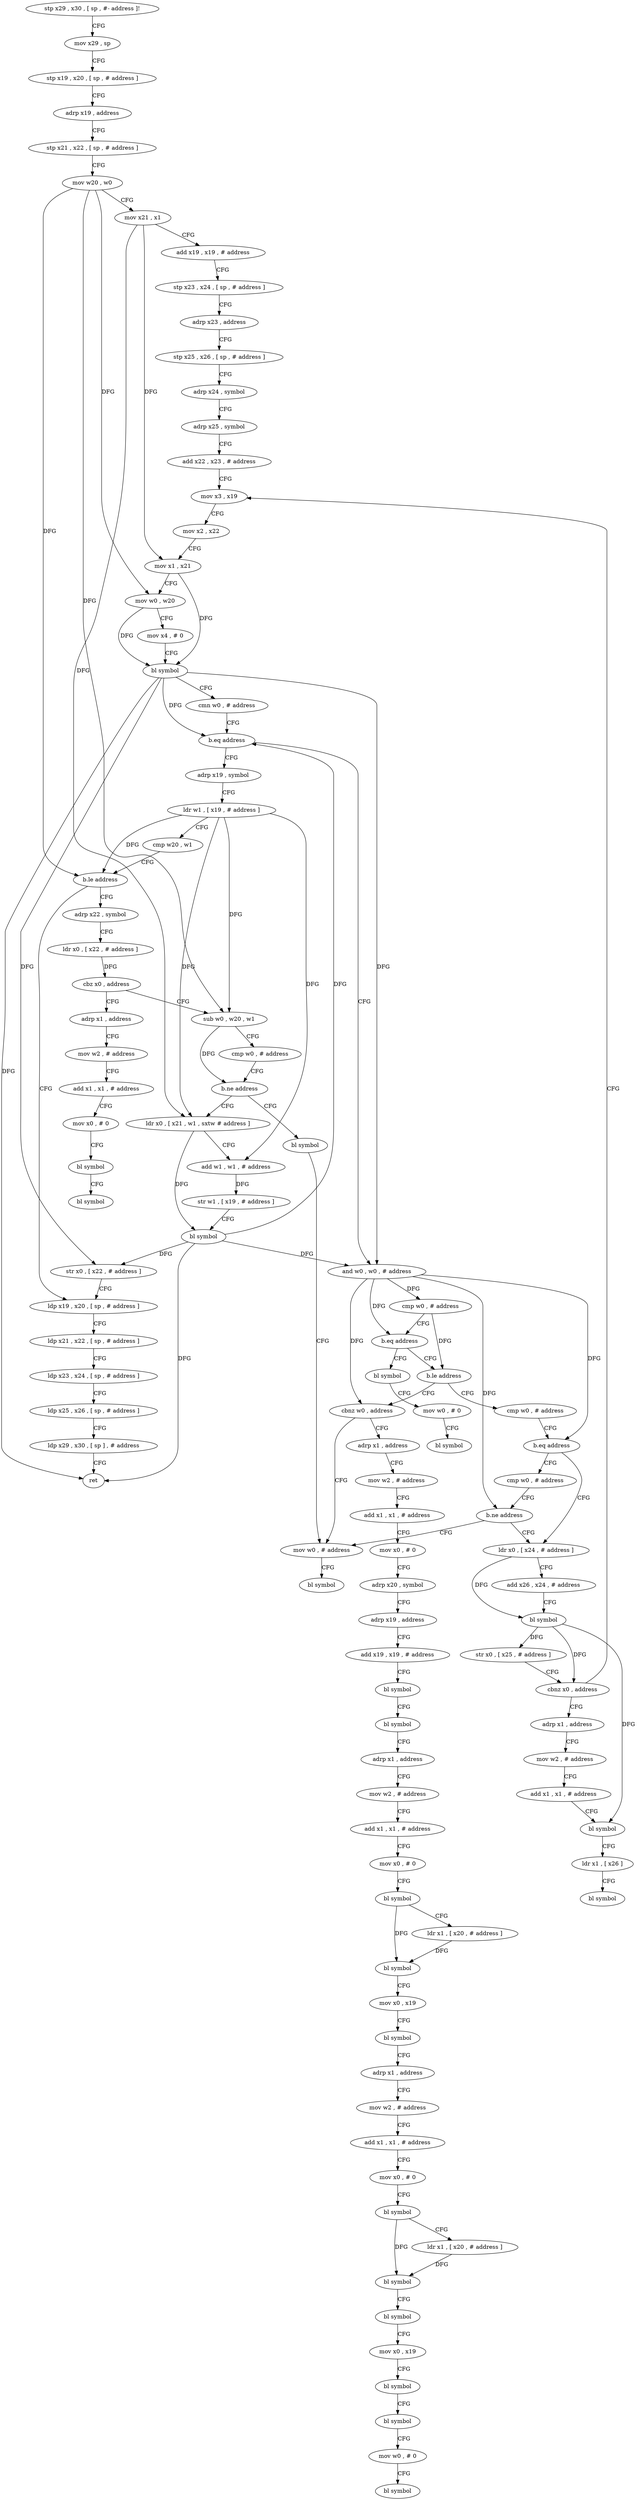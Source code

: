 digraph "func" {
"4216656" [label = "stp x29 , x30 , [ sp , #- address ]!" ]
"4216660" [label = "mov x29 , sp" ]
"4216664" [label = "stp x19 , x20 , [ sp , # address ]" ]
"4216668" [label = "adrp x19 , address" ]
"4216672" [label = "stp x21 , x22 , [ sp , # address ]" ]
"4216676" [label = "mov w20 , w0" ]
"4216680" [label = "mov x21 , x1" ]
"4216684" [label = "add x19 , x19 , # address" ]
"4216688" [label = "stp x23 , x24 , [ sp , # address ]" ]
"4216692" [label = "adrp x23 , address" ]
"4216696" [label = "stp x25 , x26 , [ sp , # address ]" ]
"4216700" [label = "adrp x24 , symbol" ]
"4216704" [label = "adrp x25 , symbol" ]
"4216708" [label = "add x22 , x23 , # address" ]
"4216712" [label = "mov x3 , x19" ]
"4216984" [label = "adrp x19 , symbol" ]
"4216988" [label = "ldr w1 , [ x19 , # address ]" ]
"4216992" [label = "cmp w20 , w1" ]
"4216996" [label = "b.le address" ]
"4217072" [label = "ldp x19 , x20 , [ sp , # address ]" ]
"4217000" [label = "adrp x22 , symbol" ]
"4216744" [label = "and w0 , w0 , # address" ]
"4216748" [label = "cmp w0 , # address" ]
"4216752" [label = "b.eq address" ]
"4216968" [label = "bl symbol" ]
"4216756" [label = "b.le address" ]
"4217076" [label = "ldp x21 , x22 , [ sp , # address ]" ]
"4217080" [label = "ldp x23 , x24 , [ sp , # address ]" ]
"4217084" [label = "ldp x25 , x26 , [ sp , # address ]" ]
"4217088" [label = "ldp x29 , x30 , [ sp ] , # address" ]
"4217092" [label = "ret" ]
"4217004" [label = "ldr x0 , [ x22 , # address ]" ]
"4217008" [label = "cbz x0 , address" ]
"4217040" [label = "sub w0 , w20 , w1" ]
"4217012" [label = "adrp x1 , address" ]
"4216972" [label = "mov w0 , # 0" ]
"4216976" [label = "bl symbol" ]
"4216824" [label = "cbnz w0 , address" ]
"4216760" [label = "cmp w0 , # address" ]
"4217044" [label = "cmp w0 , # address" ]
"4217048" [label = "b.ne address" ]
"4216952" [label = "bl symbol" ]
"4217052" [label = "ldr x0 , [ x21 , w1 , sxtw # address ]" ]
"4217016" [label = "mov w2 , # address" ]
"4217020" [label = "add x1 , x1 , # address" ]
"4217024" [label = "mov x0 , # 0" ]
"4217028" [label = "bl symbol" ]
"4217032" [label = "bl symbol" ]
"4216956" [label = "mov w0 , # address" ]
"4216828" [label = "adrp x1 , address" ]
"4216764" [label = "b.eq address" ]
"4216776" [label = "ldr x0 , [ x24 , # address ]" ]
"4216768" [label = "cmp w0 , # address" ]
"4217056" [label = "add w1 , w1 , # address" ]
"4217060" [label = "str w1 , [ x19 , # address ]" ]
"4217064" [label = "bl symbol" ]
"4217068" [label = "str x0 , [ x22 , # address ]" ]
"4216960" [label = "bl symbol" ]
"4216832" [label = "mov w2 , # address" ]
"4216836" [label = "add x1 , x1 , # address" ]
"4216840" [label = "mov x0 , # 0" ]
"4216844" [label = "adrp x20 , symbol" ]
"4216848" [label = "adrp x19 , address" ]
"4216852" [label = "add x19 , x19 , # address" ]
"4216856" [label = "bl symbol" ]
"4216860" [label = "bl symbol" ]
"4216864" [label = "adrp x1 , address" ]
"4216868" [label = "mov w2 , # address" ]
"4216872" [label = "add x1 , x1 , # address" ]
"4216876" [label = "mov x0 , # 0" ]
"4216880" [label = "bl symbol" ]
"4216884" [label = "ldr x1 , [ x20 , # address ]" ]
"4216888" [label = "bl symbol" ]
"4216892" [label = "mov x0 , x19" ]
"4216896" [label = "bl symbol" ]
"4216900" [label = "adrp x1 , address" ]
"4216904" [label = "mov w2 , # address" ]
"4216908" [label = "add x1 , x1 , # address" ]
"4216912" [label = "mov x0 , # 0" ]
"4216916" [label = "bl symbol" ]
"4216920" [label = "ldr x1 , [ x20 , # address ]" ]
"4216924" [label = "bl symbol" ]
"4216928" [label = "bl symbol" ]
"4216932" [label = "mov x0 , x19" ]
"4216936" [label = "bl symbol" ]
"4216940" [label = "bl symbol" ]
"4216944" [label = "mov w0 , # 0" ]
"4216948" [label = "bl symbol" ]
"4216780" [label = "add x26 , x24 , # address" ]
"4216784" [label = "bl symbol" ]
"4216788" [label = "str x0 , [ x25 , # address ]" ]
"4216792" [label = "cbnz x0 , address" ]
"4216796" [label = "adrp x1 , address" ]
"4216772" [label = "b.ne address" ]
"4216716" [label = "mov x2 , x22" ]
"4216720" [label = "mov x1 , x21" ]
"4216724" [label = "mov w0 , w20" ]
"4216728" [label = "mov x4 , # 0" ]
"4216732" [label = "bl symbol" ]
"4216736" [label = "cmn w0 , # address" ]
"4216740" [label = "b.eq address" ]
"4216800" [label = "mov w2 , # address" ]
"4216804" [label = "add x1 , x1 , # address" ]
"4216808" [label = "bl symbol" ]
"4216812" [label = "ldr x1 , [ x26 ]" ]
"4216816" [label = "bl symbol" ]
"4216656" -> "4216660" [ label = "CFG" ]
"4216660" -> "4216664" [ label = "CFG" ]
"4216664" -> "4216668" [ label = "CFG" ]
"4216668" -> "4216672" [ label = "CFG" ]
"4216672" -> "4216676" [ label = "CFG" ]
"4216676" -> "4216680" [ label = "CFG" ]
"4216676" -> "4216724" [ label = "DFG" ]
"4216676" -> "4216996" [ label = "DFG" ]
"4216676" -> "4217040" [ label = "DFG" ]
"4216680" -> "4216684" [ label = "CFG" ]
"4216680" -> "4216720" [ label = "DFG" ]
"4216680" -> "4217052" [ label = "DFG" ]
"4216684" -> "4216688" [ label = "CFG" ]
"4216688" -> "4216692" [ label = "CFG" ]
"4216692" -> "4216696" [ label = "CFG" ]
"4216696" -> "4216700" [ label = "CFG" ]
"4216700" -> "4216704" [ label = "CFG" ]
"4216704" -> "4216708" [ label = "CFG" ]
"4216708" -> "4216712" [ label = "CFG" ]
"4216712" -> "4216716" [ label = "CFG" ]
"4216984" -> "4216988" [ label = "CFG" ]
"4216988" -> "4216992" [ label = "CFG" ]
"4216988" -> "4216996" [ label = "DFG" ]
"4216988" -> "4217040" [ label = "DFG" ]
"4216988" -> "4217052" [ label = "DFG" ]
"4216988" -> "4217056" [ label = "DFG" ]
"4216992" -> "4216996" [ label = "CFG" ]
"4216996" -> "4217072" [ label = "CFG" ]
"4216996" -> "4217000" [ label = "CFG" ]
"4217072" -> "4217076" [ label = "CFG" ]
"4217000" -> "4217004" [ label = "CFG" ]
"4216744" -> "4216748" [ label = "DFG" ]
"4216744" -> "4216752" [ label = "DFG" ]
"4216744" -> "4216824" [ label = "DFG" ]
"4216744" -> "4216764" [ label = "DFG" ]
"4216744" -> "4216772" [ label = "DFG" ]
"4216748" -> "4216752" [ label = "CFG" ]
"4216748" -> "4216756" [ label = "DFG" ]
"4216752" -> "4216968" [ label = "CFG" ]
"4216752" -> "4216756" [ label = "CFG" ]
"4216968" -> "4216972" [ label = "CFG" ]
"4216756" -> "4216824" [ label = "CFG" ]
"4216756" -> "4216760" [ label = "CFG" ]
"4217076" -> "4217080" [ label = "CFG" ]
"4217080" -> "4217084" [ label = "CFG" ]
"4217084" -> "4217088" [ label = "CFG" ]
"4217088" -> "4217092" [ label = "CFG" ]
"4217004" -> "4217008" [ label = "DFG" ]
"4217008" -> "4217040" [ label = "CFG" ]
"4217008" -> "4217012" [ label = "CFG" ]
"4217040" -> "4217044" [ label = "CFG" ]
"4217040" -> "4217048" [ label = "DFG" ]
"4217012" -> "4217016" [ label = "CFG" ]
"4216972" -> "4216976" [ label = "CFG" ]
"4216824" -> "4216956" [ label = "CFG" ]
"4216824" -> "4216828" [ label = "CFG" ]
"4216760" -> "4216764" [ label = "CFG" ]
"4217044" -> "4217048" [ label = "CFG" ]
"4217048" -> "4216952" [ label = "CFG" ]
"4217048" -> "4217052" [ label = "CFG" ]
"4216952" -> "4216956" [ label = "CFG" ]
"4217052" -> "4217056" [ label = "CFG" ]
"4217052" -> "4217064" [ label = "DFG" ]
"4217016" -> "4217020" [ label = "CFG" ]
"4217020" -> "4217024" [ label = "CFG" ]
"4217024" -> "4217028" [ label = "CFG" ]
"4217028" -> "4217032" [ label = "CFG" ]
"4216956" -> "4216960" [ label = "CFG" ]
"4216828" -> "4216832" [ label = "CFG" ]
"4216764" -> "4216776" [ label = "CFG" ]
"4216764" -> "4216768" [ label = "CFG" ]
"4216776" -> "4216780" [ label = "CFG" ]
"4216776" -> "4216784" [ label = "DFG" ]
"4216768" -> "4216772" [ label = "CFG" ]
"4217056" -> "4217060" [ label = "DFG" ]
"4217060" -> "4217064" [ label = "CFG" ]
"4217064" -> "4217068" [ label = "DFG" ]
"4217064" -> "4216740" [ label = "DFG" ]
"4217064" -> "4216744" [ label = "DFG" ]
"4217064" -> "4217092" [ label = "DFG" ]
"4217068" -> "4217072" [ label = "CFG" ]
"4216832" -> "4216836" [ label = "CFG" ]
"4216836" -> "4216840" [ label = "CFG" ]
"4216840" -> "4216844" [ label = "CFG" ]
"4216844" -> "4216848" [ label = "CFG" ]
"4216848" -> "4216852" [ label = "CFG" ]
"4216852" -> "4216856" [ label = "CFG" ]
"4216856" -> "4216860" [ label = "CFG" ]
"4216860" -> "4216864" [ label = "CFG" ]
"4216864" -> "4216868" [ label = "CFG" ]
"4216868" -> "4216872" [ label = "CFG" ]
"4216872" -> "4216876" [ label = "CFG" ]
"4216876" -> "4216880" [ label = "CFG" ]
"4216880" -> "4216884" [ label = "CFG" ]
"4216880" -> "4216888" [ label = "DFG" ]
"4216884" -> "4216888" [ label = "DFG" ]
"4216888" -> "4216892" [ label = "CFG" ]
"4216892" -> "4216896" [ label = "CFG" ]
"4216896" -> "4216900" [ label = "CFG" ]
"4216900" -> "4216904" [ label = "CFG" ]
"4216904" -> "4216908" [ label = "CFG" ]
"4216908" -> "4216912" [ label = "CFG" ]
"4216912" -> "4216916" [ label = "CFG" ]
"4216916" -> "4216920" [ label = "CFG" ]
"4216916" -> "4216924" [ label = "DFG" ]
"4216920" -> "4216924" [ label = "DFG" ]
"4216924" -> "4216928" [ label = "CFG" ]
"4216928" -> "4216932" [ label = "CFG" ]
"4216932" -> "4216936" [ label = "CFG" ]
"4216936" -> "4216940" [ label = "CFG" ]
"4216940" -> "4216944" [ label = "CFG" ]
"4216944" -> "4216948" [ label = "CFG" ]
"4216780" -> "4216784" [ label = "CFG" ]
"4216784" -> "4216788" [ label = "DFG" ]
"4216784" -> "4216792" [ label = "DFG" ]
"4216784" -> "4216808" [ label = "DFG" ]
"4216788" -> "4216792" [ label = "CFG" ]
"4216792" -> "4216712" [ label = "CFG" ]
"4216792" -> "4216796" [ label = "CFG" ]
"4216796" -> "4216800" [ label = "CFG" ]
"4216772" -> "4216956" [ label = "CFG" ]
"4216772" -> "4216776" [ label = "CFG" ]
"4216716" -> "4216720" [ label = "CFG" ]
"4216720" -> "4216724" [ label = "CFG" ]
"4216720" -> "4216732" [ label = "DFG" ]
"4216724" -> "4216728" [ label = "CFG" ]
"4216724" -> "4216732" [ label = "DFG" ]
"4216728" -> "4216732" [ label = "CFG" ]
"4216732" -> "4216736" [ label = "CFG" ]
"4216732" -> "4216740" [ label = "DFG" ]
"4216732" -> "4216744" [ label = "DFG" ]
"4216732" -> "4217092" [ label = "DFG" ]
"4216732" -> "4217068" [ label = "DFG" ]
"4216736" -> "4216740" [ label = "CFG" ]
"4216740" -> "4216984" [ label = "CFG" ]
"4216740" -> "4216744" [ label = "CFG" ]
"4216800" -> "4216804" [ label = "CFG" ]
"4216804" -> "4216808" [ label = "CFG" ]
"4216808" -> "4216812" [ label = "CFG" ]
"4216812" -> "4216816" [ label = "CFG" ]
}
